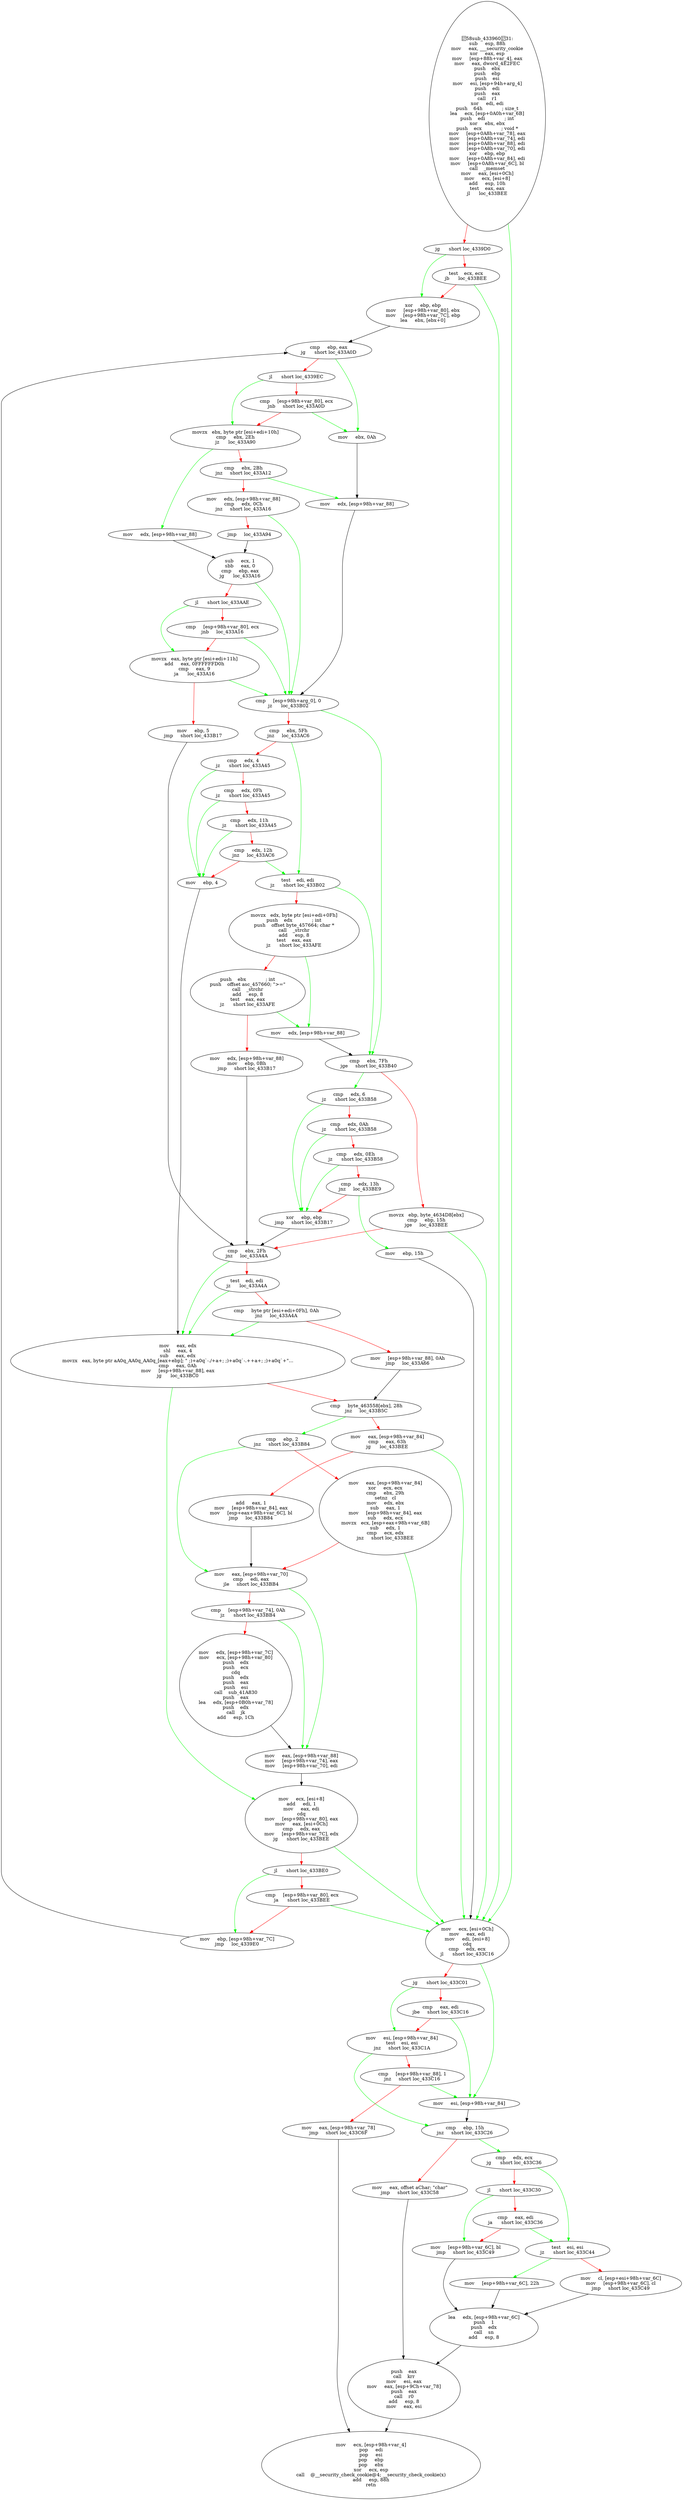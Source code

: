 digraph G{
Node0 [label = "58sub_43396031:
sub     esp, 88h
mov     eax, ___security_cookie
xor     eax, esp
mov     [esp+88h+var_4], eax
mov     eax, dword_4E2FEC
push    ebx
push    ebp
push    esi
mov     esi, [esp+94h+arg_4]
push    edi
push    eax
call    r1
xor     edi, edi
push    64h             ; size_t
lea     ecx, [esp+0A0h+var_6B]
push    edi             ; int
xor     ebx, ebx
push    ecx             ; void *
mov     [esp+0A8h+var_78], eax
mov     [esp+0A8h+var_74], edi
mov     [esp+0A8h+var_88], edi
mov     [esp+0A8h+var_70], edi
xor     ebp, ebp
mov     [esp+0A8h+var_84], edi
mov     [esp+0A8h+var_6C], bl
call    _memset
mov     eax, [esi+0Ch]
mov     ecx, [esi+8]
add     esp, 10h
test    eax, eax
jl      loc_433BEE"]
Node1 [label = "jg      short loc_4339D0"]
Node2 [label = "test    ecx, ecx
jb      loc_433BEE"]
Node3 [label = "xor     ebp, ebp
mov     [esp+98h+var_80], ebx
mov     [esp+98h+var_7C], ebp
lea     ebx, [ebx+0]"]
Node4 [label = "cmp     ebp, eax
jg      short loc_433A0D"]
Node5 [label = "jl      short loc_4339EC"]
Node6 [label = "cmp     [esp+98h+var_80], ecx
jnb     short loc_433A0D"]
Node7 [label = "movzx   ebx, byte ptr [esi+edi+10h]
cmp     ebx, 2Eh
jz      loc_433A90"]
Node8 [label = "cmp     ebx, 2Bh
jnz     short loc_433A12"]
Node9 [label = "mov     edx, [esp+98h+var_88]
cmp     edx, 0Ch
jnz     short loc_433A16"]
Node10 [label = "jmp     loc_433A94"]
Node11 [label = "mov     ebx, 0Ah"]
Node12 [label = "mov     edx, [esp+98h+var_88]"]
Node13 [label = "cmp     [esp+98h+arg_0], 0
jz      loc_433B02"]
Node14 [label = "cmp     ebx, 5Fh
jnz     loc_433AC6"]
Node15 [label = "cmp     edx, 4
jz      short loc_433A45"]
Node16 [label = "cmp     edx, 0Fh
jz      short loc_433A45"]
Node17 [label = "cmp     edx, 11h
jz      short loc_433A45"]
Node18 [label = "cmp     edx, 12h
jnz     loc_433AC6"]
Node19 [label = "mov     ebp, 4"]
Node20 [label = "mov     eax, edx
shl     eax, 4
sub     eax, edx
movzx   eax, byte ptr aA0q_AA0q_AA0q_[eax+ebp]; \" ;)+a0q`-./+a+; ;)+a0q`-.++a+; ;)+a0q`+\"...
cmp     eax, 0Ah
mov     [esp+98h+var_88], eax
jg      loc_433BC0"]
Node21 [label = "cmp     byte_463558[ebx], 28h
jnz     loc_433B5C"]
Node22 [label = "mov     eax, [esp+98h+var_84]
cmp     eax, 63h
jg      loc_433BEE"]
Node23 [label = "add     eax, 1
mov     [esp+98h+var_84], eax
mov     [esp+eax+98h+var_6C], bl
jmp     loc_433B84"]
Node24 [label = "mov     edx, [esp+98h+var_88]"]
Node25 [label = "sub     ecx, 1
sbb     eax, 0
cmp     ebp, eax
jg      loc_433A16"]
Node26 [label = "jl      short loc_433AAE"]
Node27 [label = "cmp     [esp+98h+var_80], ecx
jnb     loc_433A16"]
Node28 [label = "movzx   eax, byte ptr [esi+edi+11h]
add     eax, 0FFFFFFD0h
cmp     eax, 9
ja      loc_433A16"]
Node29 [label = "mov     ebp, 5
jmp     short loc_433B17"]
Node30 [label = "test    edi, edi
jz      short loc_433B02"]
Node31 [label = "movzx   edx, byte ptr [esi+edi+0Fh]
push    edx             ; int
push    offset byte_457664; char *
call    _strchr
add     esp, 8
test    eax, eax
jz      short loc_433AFE"]
Node32 [label = "push    ebx             ; int
push    offset asc_457660; \">=\"
call    _strchr
add     esp, 8
test    eax, eax
jz      short loc_433AFE"]
Node33 [label = "mov     edx, [esp+98h+var_88]
mov     ebp, 0Bh
jmp     short loc_433B17"]
Node34 [label = "mov     edx, [esp+98h+var_88]"]
Node35 [label = "cmp     ebx, 7Fh
jge     short loc_433B40"]
Node36 [label = "movzx   ebp, byte_4634D8[ebx]
cmp     ebp, 15h
jge     loc_433BEE"]
Node37 [label = "cmp     ebx, 2Fh
jnz     loc_433A4A"]
Node38 [label = "test    edi, edi
jz      loc_433A4A"]
Node39 [label = "cmp     byte ptr [esi+edi+0Fh], 0Ah
jnz     loc_433A4A"]
Node40 [label = "mov     [esp+98h+var_88], 0Ah
jmp     loc_433A66"]
Node41 [label = "cmp     edx, 6
jz      short loc_433B58"]
Node42 [label = "cmp     edx, 0Ah
jz      short loc_433B58"]
Node43 [label = "cmp     edx, 0Eh
jz      short loc_433B58"]
Node44 [label = "cmp     edx, 13h
jnz     loc_433BE9"]
Node45 [label = "xor     ebp, ebp
jmp     short loc_433B17"]
Node46 [label = "cmp     ebp, 2
jnz     short loc_433B84"]
Node47 [label = "mov     eax, [esp+98h+var_84]
xor     ecx, ecx
cmp     ebx, 29h
setnz   cl
mov     edx, ebx
sub     eax, 1
mov     [esp+98h+var_84], eax
sub     edx, ecx
movzx   ecx, [esp+eax+98h+var_6B]
sub     edx, 1
cmp     ecx, edx
jnz     short loc_433BEE"]
Node48 [label = "mov     eax, [esp+98h+var_70]
cmp     edi, eax
jle     short loc_433BB4"]
Node49 [label = "cmp     [esp+98h+var_74], 0Ah
jz      short loc_433BB4"]
Node50 [label = "mov     edx, [esp+98h+var_7C]
mov     ecx, [esp+98h+var_80]
push    edx
push    ecx
cdq
push    edx
push    eax
push    esi
call    sub_41A830
push    eax
lea     edx, [esp+0B0h+var_78]
push    edx
call    jk
add     esp, 1Ch"]
Node51 [label = "mov     eax, [esp+98h+var_88]
mov     [esp+98h+var_74], eax
mov     [esp+98h+var_70], edi"]
Node52 [label = "mov     ecx, [esi+8]
add     edi, 1
mov     eax, edi
cdq
mov     [esp+98h+var_80], eax
mov     eax, [esi+0Ch]
cmp     edx, eax
mov     [esp+98h+var_7C], edx
jg      short loc_433BEE"]
Node53 [label = "jl      short loc_433BE0"]
Node54 [label = "cmp     [esp+98h+var_80], ecx
ja      short loc_433BEE"]
Node55 [label = "mov     ebp, [esp+98h+var_7C]
jmp     loc_4339E0"]
Node56 [label = "mov     ebp, 15h"]
Node57 [label = "mov     ecx, [esi+0Ch]
mov     eax, edi
mov     edi, [esi+8]
cdq
cmp     edx, ecx
jl      short loc_433C16"]
Node58 [label = "jg      short loc_433C01"]
Node59 [label = "cmp     eax, edi
jbe     short loc_433C16"]
Node60 [label = "mov     esi, [esp+98h+var_84]
test    esi, esi
jnz     short loc_433C1A"]
Node61 [label = "cmp     [esp+98h+var_88], 1
jnz     short loc_433C16"]
Node62 [label = "mov     eax, [esp+98h+var_78]
jmp     short loc_433C6F"]
Node63 [label = "mov     esi, [esp+98h+var_84]"]
Node64 [label = "cmp     ebp, 15h
jnz     short loc_433C26"]
Node65 [label = "mov     eax, offset aChar; \"char\"
jmp     short loc_433C58"]
Node66 [label = "cmp     edx, ecx
jg      short loc_433C36"]
Node67 [label = "jl      short loc_433C30"]
Node68 [label = "cmp     eax, edi
ja      short loc_433C36"]
Node69 [label = "mov     [esp+98h+var_6C], bl
jmp     short loc_433C49"]
Node70 [label = "test    esi, esi
jz      short loc_433C44"]
Node71 [label = "mov     cl, [esp+esi+98h+var_6C]
mov     [esp+98h+var_6C], cl
jmp     short loc_433C49"]
Node72 [label = "mov     [esp+98h+var_6C], 22h"]
Node73 [label = "lea     edx, [esp+98h+var_6C]
push    1
push    edx
call    sn
add     esp, 8"]
Node74 [label = "push    eax
call    krr
mov     esi, eax
mov     eax, [esp+9Ch+var_78]
push    eax
call    r0
add     esp, 8
mov     eax, esi"]
Node75 [label = "mov     ecx, [esp+98h+var_4]
pop     edi
pop     esi
pop     ebp
pop     ebx
xor     ecx, esp
call    @__security_check_cookie@4; __security_check_cookie(x)
add     esp, 88h
retn"]
Node0 -> Node1 [color = "red"]
Node0 -> Node57 [color = "green"]
Node1 -> Node2 [color = "red"]
Node1 -> Node3 [color = "green"]
Node2 -> Node3 [color = "red"]
Node2 -> Node57 [color = "green"]
Node3 -> Node4 [color = "black"]
Node4 -> Node5 [color = "red"]
Node4 -> Node11 [color = "green"]
Node5 -> Node6 [color = "red"]
Node5 -> Node7 [color = "green"]
Node6 -> Node7 [color = "red"]
Node6 -> Node11 [color = "green"]
Node7 -> Node8 [color = "red"]
Node7 -> Node24 [color = "green"]
Node8 -> Node9 [color = "red"]
Node8 -> Node12 [color = "green"]
Node9 -> Node10 [color = "red"]
Node9 -> Node13 [color = "green"]
Node10 -> Node25 [color = "black"]
Node11 -> Node12 [color = "black"]
Node12 -> Node13 [color = "black"]
Node13 -> Node14 [color = "red"]
Node13 -> Node35 [color = "green"]
Node14 -> Node15 [color = "red"]
Node14 -> Node30 [color = "green"]
Node15 -> Node16 [color = "red"]
Node15 -> Node19 [color = "green"]
Node16 -> Node17 [color = "red"]
Node16 -> Node19 [color = "green"]
Node17 -> Node18 [color = "red"]
Node17 -> Node19 [color = "green"]
Node18 -> Node19 [color = "red"]
Node18 -> Node30 [color = "green"]
Node19 -> Node20 [color = "black"]
Node20 -> Node21 [color = "red"]
Node20 -> Node52 [color = "green"]
Node21 -> Node22 [color = "red"]
Node21 -> Node46 [color = "green"]
Node22 -> Node23 [color = "red"]
Node22 -> Node57 [color = "green"]
Node23 -> Node48 [color = "black"]
Node24 -> Node25 [color = "black"]
Node25 -> Node13 [color = "green"]
Node25 -> Node26 [color = "red"]
Node26 -> Node27 [color = "red"]
Node26 -> Node28 [color = "green"]
Node27 -> Node13 [color = "green"]
Node27 -> Node28 [color = "red"]
Node28 -> Node13 [color = "green"]
Node28 -> Node29 [color = "red"]
Node29 -> Node37 [color = "black"]
Node30 -> Node31 [color = "red"]
Node30 -> Node35 [color = "green"]
Node31 -> Node32 [color = "red"]
Node31 -> Node34 [color = "green"]
Node32 -> Node33 [color = "red"]
Node32 -> Node34 [color = "green"]
Node33 -> Node37 [color = "black"]
Node34 -> Node35 [color = "black"]
Node35 -> Node36 [color = "red"]
Node35 -> Node41 [color = "green"]
Node36 -> Node37 [color = "red"]
Node36 -> Node57 [color = "green"]
Node37 -> Node20 [color = "green"]
Node37 -> Node38 [color = "red"]
Node38 -> Node20 [color = "green"]
Node38 -> Node39 [color = "red"]
Node39 -> Node20 [color = "green"]
Node39 -> Node40 [color = "red"]
Node40 -> Node21 [color = "black"]
Node41 -> Node42 [color = "red"]
Node41 -> Node45 [color = "green"]
Node42 -> Node43 [color = "red"]
Node42 -> Node45 [color = "green"]
Node43 -> Node44 [color = "red"]
Node43 -> Node45 [color = "green"]
Node44 -> Node45 [color = "red"]
Node44 -> Node56 [color = "green"]
Node45 -> Node37 [color = "black"]
Node46 -> Node47 [color = "red"]
Node46 -> Node48 [color = "green"]
Node47 -> Node48 [color = "red"]
Node47 -> Node57 [color = "green"]
Node48 -> Node49 [color = "red"]
Node48 -> Node51 [color = "green"]
Node49 -> Node50 [color = "red"]
Node49 -> Node51 [color = "green"]
Node50 -> Node51 [color = "black"]
Node51 -> Node52 [color = "black"]
Node52 -> Node53 [color = "red"]
Node52 -> Node57 [color = "green"]
Node53 -> Node54 [color = "red"]
Node53 -> Node55 [color = "green"]
Node54 -> Node55 [color = "red"]
Node54 -> Node57 [color = "green"]
Node55 -> Node4 [color = "black"]
Node56 -> Node57 [color = "black"]
Node57 -> Node58 [color = "red"]
Node57 -> Node63 [color = "green"]
Node58 -> Node59 [color = "red"]
Node58 -> Node60 [color = "green"]
Node59 -> Node60 [color = "red"]
Node59 -> Node63 [color = "green"]
Node60 -> Node61 [color = "red"]
Node60 -> Node64 [color = "green"]
Node61 -> Node62 [color = "red"]
Node61 -> Node63 [color = "green"]
Node62 -> Node75 [color = "black"]
Node63 -> Node64 [color = "black"]
Node64 -> Node65 [color = "red"]
Node64 -> Node66 [color = "green"]
Node65 -> Node74 [color = "black"]
Node66 -> Node67 [color = "red"]
Node66 -> Node70 [color = "green"]
Node67 -> Node68 [color = "red"]
Node67 -> Node69 [color = "green"]
Node68 -> Node69 [color = "red"]
Node68 -> Node70 [color = "green"]
Node69 -> Node73 [color = "black"]
Node70 -> Node71 [color = "red"]
Node70 -> Node72 [color = "green"]
Node71 -> Node73 [color = "black"]
Node72 -> Node73 [color = "black"]
Node73 -> Node74 [color = "black"]
Node74 -> Node75 [color = "black"]
}